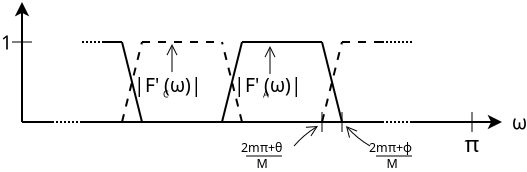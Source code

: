 <?xml version="1.0" encoding="UTF-8"?>
<dia:diagram xmlns:dia="http://www.lysator.liu.se/~alla/dia/">
  <dia:layer name="Background" visible="true" active="true">
    <dia:object type="Standard - Line" version="0" id="O0">
      <dia:attribute name="obj_pos">
        <dia:point val="5,44"/>
      </dia:attribute>
      <dia:attribute name="obj_bb">
        <dia:rectangle val="4.638,43.95;5.362,50.05"/>
      </dia:attribute>
      <dia:attribute name="conn_endpoints">
        <dia:point val="5,44"/>
        <dia:point val="5,50"/>
      </dia:attribute>
      <dia:attribute name="numcp">
        <dia:int val="1"/>
      </dia:attribute>
      <dia:attribute name="start_arrow">
        <dia:enum val="22"/>
      </dia:attribute>
      <dia:attribute name="start_arrow_length">
        <dia:real val="0.5"/>
      </dia:attribute>
      <dia:attribute name="start_arrow_width">
        <dia:real val="0.5"/>
      </dia:attribute>
    </dia:object>
    <dia:object type="Standard - Line" version="0" id="O1">
      <dia:attribute name="obj_pos">
        <dia:point val="8,50"/>
      </dia:attribute>
      <dia:attribute name="obj_bb">
        <dia:rectangle val="7.95,49.95;23.05,50.05"/>
      </dia:attribute>
      <dia:attribute name="conn_endpoints">
        <dia:point val="8,50"/>
        <dia:point val="23,50"/>
      </dia:attribute>
      <dia:attribute name="numcp">
        <dia:int val="1"/>
      </dia:attribute>
    </dia:object>
    <dia:object type="Standard - Text" version="1" id="O2">
      <dia:attribute name="obj_pos">
        <dia:point val="29.5,50"/>
      </dia:attribute>
      <dia:attribute name="obj_bb">
        <dia:rectangle val="29.5,49.275;30.1,50.725"/>
      </dia:attribute>
      <dia:attribute name="text">
        <dia:composite type="text">
          <dia:attribute name="string">
            <dia:string>#ω#</dia:string>
          </dia:attribute>
          <dia:attribute name="font">
            <dia:font family="STIX" style="0" name="Courier"/>
          </dia:attribute>
          <dia:attribute name="height">
            <dia:real val="1.2"/>
          </dia:attribute>
          <dia:attribute name="pos">
            <dia:point val="29.5,50.258"/>
          </dia:attribute>
          <dia:attribute name="color">
            <dia:color val="#000000"/>
          </dia:attribute>
          <dia:attribute name="alignment">
            <dia:enum val="0"/>
          </dia:attribute>
        </dia:composite>
      </dia:attribute>
      <dia:attribute name="valign">
        <dia:enum val="2"/>
      </dia:attribute>
    </dia:object>
    <dia:object type="Standard - Line" version="0" id="O3">
      <dia:attribute name="obj_pos">
        <dia:point val="27.5,49.5"/>
      </dia:attribute>
      <dia:attribute name="obj_bb">
        <dia:rectangle val="27.49,49.49;27.51,50.51"/>
      </dia:attribute>
      <dia:attribute name="conn_endpoints">
        <dia:point val="27.5,49.5"/>
        <dia:point val="27.5,50.5"/>
      </dia:attribute>
      <dia:attribute name="numcp">
        <dia:int val="1"/>
      </dia:attribute>
      <dia:attribute name="line_width">
        <dia:real val="0.02"/>
      </dia:attribute>
    </dia:object>
    <dia:object type="Standard - Line" version="0" id="O4">
      <dia:attribute name="obj_pos">
        <dia:point val="5.5,46"/>
      </dia:attribute>
      <dia:attribute name="obj_bb">
        <dia:rectangle val="4.49,45.99;5.51,46.01"/>
      </dia:attribute>
      <dia:attribute name="conn_endpoints">
        <dia:point val="5.5,46"/>
        <dia:point val="4.5,46"/>
      </dia:attribute>
      <dia:attribute name="numcp">
        <dia:int val="1"/>
      </dia:attribute>
      <dia:attribute name="line_width">
        <dia:real val="0.02"/>
      </dia:attribute>
    </dia:object>
    <dia:object type="Standard - Text" version="1" id="O5">
      <dia:attribute name="obj_pos">
        <dia:point val="27.5,51.5"/>
      </dia:attribute>
      <dia:attribute name="obj_bb">
        <dia:rectangle val="27.218,50.345;27.782,52.05"/>
      </dia:attribute>
      <dia:attribute name="text">
        <dia:composite type="text">
          <dia:attribute name="string">
            <dia:string>#π#</dia:string>
          </dia:attribute>
          <dia:attribute name="font">
            <dia:font family="STIX" style="0" name="Courier"/>
          </dia:attribute>
          <dia:attribute name="height">
            <dia:real val="1.411"/>
          </dia:attribute>
          <dia:attribute name="pos">
            <dia:point val="27.5,51.5"/>
          </dia:attribute>
          <dia:attribute name="color">
            <dia:color val="#000000"/>
          </dia:attribute>
          <dia:attribute name="alignment">
            <dia:enum val="1"/>
          </dia:attribute>
        </dia:composite>
      </dia:attribute>
      <dia:attribute name="valign">
        <dia:enum val="3"/>
      </dia:attribute>
    </dia:object>
    <dia:object type="Standard - Line" version="0" id="O6">
      <dia:attribute name="obj_pos">
        <dia:point val="16,46"/>
      </dia:attribute>
      <dia:attribute name="obj_bb">
        <dia:rectangle val="15.95,45.95;20.05,46.05"/>
      </dia:attribute>
      <dia:attribute name="conn_endpoints">
        <dia:point val="16,46"/>
        <dia:point val="20,46"/>
      </dia:attribute>
      <dia:attribute name="numcp">
        <dia:int val="1"/>
      </dia:attribute>
    </dia:object>
    <dia:object type="Standard - Line" version="0" id="O7">
      <dia:attribute name="obj_pos">
        <dia:point val="15,50"/>
      </dia:attribute>
      <dia:attribute name="obj_bb">
        <dia:rectangle val="14.939,45.939;16.061,50.061"/>
      </dia:attribute>
      <dia:attribute name="conn_endpoints">
        <dia:point val="15,50"/>
        <dia:point val="16,46"/>
      </dia:attribute>
      <dia:attribute name="numcp">
        <dia:int val="1"/>
      </dia:attribute>
    </dia:object>
    <dia:object type="Standard - Text" version="1" id="O8">
      <dia:attribute name="obj_pos">
        <dia:point val="4.5,46"/>
      </dia:attribute>
      <dia:attribute name="obj_bb">
        <dia:rectangle val="4.02,45.275;4.5,46.725"/>
      </dia:attribute>
      <dia:attribute name="text">
        <dia:composite type="text">
          <dia:attribute name="string">
            <dia:string>#1#</dia:string>
          </dia:attribute>
          <dia:attribute name="font">
            <dia:font family="STIX" style="0" name="Courier"/>
          </dia:attribute>
          <dia:attribute name="height">
            <dia:real val="1.2"/>
          </dia:attribute>
          <dia:attribute name="pos">
            <dia:point val="4.5,46.258"/>
          </dia:attribute>
          <dia:attribute name="color">
            <dia:color val="#000000"/>
          </dia:attribute>
          <dia:attribute name="alignment">
            <dia:enum val="2"/>
          </dia:attribute>
        </dia:composite>
      </dia:attribute>
      <dia:attribute name="valign">
        <dia:enum val="2"/>
      </dia:attribute>
    </dia:object>
    <dia:object type="Standard - Text" version="1" id="O9">
      <dia:attribute name="obj_pos">
        <dia:point val="19,48.5"/>
      </dia:attribute>
      <dia:attribute name="obj_bb">
        <dia:rectangle val="16.427,47.517;19,48.968"/>
      </dia:attribute>
      <dia:attribute name="text">
        <dia:composite type="text">
          <dia:attribute name="string">
            <dia:string>#|F' (ω)|#</dia:string>
          </dia:attribute>
          <dia:attribute name="font">
            <dia:font family="STIX" style="0" name="Courier"/>
          </dia:attribute>
          <dia:attribute name="height">
            <dia:real val="1.2"/>
          </dia:attribute>
          <dia:attribute name="pos">
            <dia:point val="19,48.5"/>
          </dia:attribute>
          <dia:attribute name="color">
            <dia:color val="#000000"/>
          </dia:attribute>
          <dia:attribute name="alignment">
            <dia:enum val="2"/>
          </dia:attribute>
        </dia:composite>
      </dia:attribute>
      <dia:attribute name="valign">
        <dia:enum val="3"/>
      </dia:attribute>
    </dia:object>
    <dia:object type="Standard - Text" version="1" id="O10">
      <dia:attribute name="obj_pos">
        <dia:point val="17.2,48.6"/>
      </dia:attribute>
      <dia:attribute name="obj_bb">
        <dia:rectangle val="17.045,48.336;17.355,48.864"/>
      </dia:attribute>
      <dia:attribute name="text">
        <dia:composite type="text">
          <dia:attribute name="string">
            <dia:string>#A#</dia:string>
          </dia:attribute>
          <dia:attribute name="font">
            <dia:font family="sans" style="0" name="Helvetica"/>
          </dia:attribute>
          <dia:attribute name="height">
            <dia:real val="0.564"/>
          </dia:attribute>
          <dia:attribute name="pos">
            <dia:point val="17.2,48.756"/>
          </dia:attribute>
          <dia:attribute name="color">
            <dia:color val="#000000"/>
          </dia:attribute>
          <dia:attribute name="alignment">
            <dia:enum val="1"/>
          </dia:attribute>
        </dia:composite>
      </dia:attribute>
      <dia:attribute name="valign">
        <dia:enum val="2"/>
      </dia:attribute>
    </dia:object>
    <dia:object type="Standard - Text" version="1" id="O11">
      <dia:attribute name="obj_pos">
        <dia:point val="14,48.5"/>
      </dia:attribute>
      <dia:attribute name="obj_bb">
        <dia:rectangle val="11.428,47.517;14,48.968"/>
      </dia:attribute>
      <dia:attribute name="text">
        <dia:composite type="text">
          <dia:attribute name="string">
            <dia:string>#|F' (ω)|#</dia:string>
          </dia:attribute>
          <dia:attribute name="font">
            <dia:font family="STIX" style="0" name="Courier"/>
          </dia:attribute>
          <dia:attribute name="height">
            <dia:real val="1.2"/>
          </dia:attribute>
          <dia:attribute name="pos">
            <dia:point val="14,48.5"/>
          </dia:attribute>
          <dia:attribute name="color">
            <dia:color val="#000000"/>
          </dia:attribute>
          <dia:attribute name="alignment">
            <dia:enum val="2"/>
          </dia:attribute>
        </dia:composite>
      </dia:attribute>
      <dia:attribute name="valign">
        <dia:enum val="3"/>
      </dia:attribute>
    </dia:object>
    <dia:object type="Standard - Text" version="1" id="O12">
      <dia:attribute name="obj_pos">
        <dia:point val="12.2,48.6"/>
      </dia:attribute>
      <dia:attribute name="obj_bb">
        <dia:rectangle val="12.043,48.336;12.357,48.864"/>
      </dia:attribute>
      <dia:attribute name="text">
        <dia:composite type="text">
          <dia:attribute name="string">
            <dia:string>#C#</dia:string>
          </dia:attribute>
          <dia:attribute name="font">
            <dia:font family="sans" style="0" name="Helvetica"/>
          </dia:attribute>
          <dia:attribute name="height">
            <dia:real val="0.564"/>
          </dia:attribute>
          <dia:attribute name="pos">
            <dia:point val="12.2,48.756"/>
          </dia:attribute>
          <dia:attribute name="color">
            <dia:color val="#000000"/>
          </dia:attribute>
          <dia:attribute name="alignment">
            <dia:enum val="1"/>
          </dia:attribute>
        </dia:composite>
      </dia:attribute>
      <dia:attribute name="valign">
        <dia:enum val="2"/>
      </dia:attribute>
    </dia:object>
    <dia:object type="Standard - Line" version="0" id="O13">
      <dia:attribute name="obj_pos">
        <dia:point val="10,50"/>
      </dia:attribute>
      <dia:attribute name="obj_bb">
        <dia:rectangle val="9.939,45.939;11.061,50.061"/>
      </dia:attribute>
      <dia:attribute name="conn_endpoints">
        <dia:point val="10,50"/>
        <dia:point val="11,46"/>
      </dia:attribute>
      <dia:attribute name="numcp">
        <dia:int val="1"/>
      </dia:attribute>
      <dia:attribute name="line_style">
        <dia:enum val="1"/>
      </dia:attribute>
      <dia:attribute name="dashlength">
        <dia:real val="0.4"/>
      </dia:attribute>
    </dia:object>
    <dia:object type="Standard - Line" version="0" id="O14">
      <dia:attribute name="obj_pos">
        <dia:point val="16,50"/>
      </dia:attribute>
      <dia:attribute name="obj_bb">
        <dia:rectangle val="14.939,45.939;16.061,50.061"/>
      </dia:attribute>
      <dia:attribute name="conn_endpoints">
        <dia:point val="16,50"/>
        <dia:point val="15,46"/>
      </dia:attribute>
      <dia:attribute name="numcp">
        <dia:int val="1"/>
      </dia:attribute>
      <dia:attribute name="line_style">
        <dia:enum val="1"/>
      </dia:attribute>
      <dia:attribute name="dashlength">
        <dia:real val="0.4"/>
      </dia:attribute>
    </dia:object>
    <dia:object type="Standard - Line" version="0" id="O15">
      <dia:attribute name="obj_pos">
        <dia:point val="11,46"/>
      </dia:attribute>
      <dia:attribute name="obj_bb">
        <dia:rectangle val="10.95,45.95;15.05,46.05"/>
      </dia:attribute>
      <dia:attribute name="conn_endpoints">
        <dia:point val="11,46"/>
        <dia:point val="15,46"/>
      </dia:attribute>
      <dia:attribute name="numcp">
        <dia:int val="1"/>
      </dia:attribute>
      <dia:attribute name="line_style">
        <dia:enum val="1"/>
      </dia:attribute>
      <dia:attribute name="dashlength">
        <dia:real val="0.4"/>
      </dia:attribute>
    </dia:object>
    <dia:object type="Standard - Line" version="0" id="O16">
      <dia:attribute name="obj_pos">
        <dia:point val="21,50"/>
      </dia:attribute>
      <dia:attribute name="obj_bb">
        <dia:rectangle val="19.939,45.939;21.061,50.061"/>
      </dia:attribute>
      <dia:attribute name="conn_endpoints">
        <dia:point val="21,50"/>
        <dia:point val="20,46"/>
      </dia:attribute>
      <dia:attribute name="numcp">
        <dia:int val="1"/>
      </dia:attribute>
      <dia:connections>
        <dia:connection handle="0" to="O30" connection="0"/>
      </dia:connections>
    </dia:object>
    <dia:object type="Standard - Line" version="0" id="O17">
      <dia:attribute name="obj_pos">
        <dia:point val="20,50"/>
      </dia:attribute>
      <dia:attribute name="obj_bb">
        <dia:rectangle val="19.939,45.939;21.061,50.061"/>
      </dia:attribute>
      <dia:attribute name="conn_endpoints">
        <dia:point val="20,50"/>
        <dia:point val="21,46"/>
      </dia:attribute>
      <dia:attribute name="numcp">
        <dia:int val="1"/>
      </dia:attribute>
      <dia:attribute name="line_style">
        <dia:enum val="1"/>
      </dia:attribute>
      <dia:attribute name="dashlength">
        <dia:real val="0.4"/>
      </dia:attribute>
      <dia:connections>
        <dia:connection handle="0" to="O25" connection="0"/>
      </dia:connections>
    </dia:object>
    <dia:object type="Standard - Line" version="0" id="O18">
      <dia:attribute name="obj_pos">
        <dia:point val="21,46"/>
      </dia:attribute>
      <dia:attribute name="obj_bb">
        <dia:rectangle val="20.95,45.95;23.05,46.05"/>
      </dia:attribute>
      <dia:attribute name="conn_endpoints">
        <dia:point val="21,46"/>
        <dia:point val="23,46"/>
      </dia:attribute>
      <dia:attribute name="numcp">
        <dia:int val="1"/>
      </dia:attribute>
      <dia:attribute name="line_style">
        <dia:enum val="1"/>
      </dia:attribute>
      <dia:attribute name="dashlength">
        <dia:real val="0.4"/>
      </dia:attribute>
    </dia:object>
    <dia:object type="Standard - Line" version="0" id="O19">
      <dia:attribute name="obj_pos">
        <dia:point val="9,46"/>
      </dia:attribute>
      <dia:attribute name="obj_bb">
        <dia:rectangle val="8.95,45.95;10.05,46.05"/>
      </dia:attribute>
      <dia:attribute name="conn_endpoints">
        <dia:point val="9,46"/>
        <dia:point val="10,46"/>
      </dia:attribute>
      <dia:attribute name="numcp">
        <dia:int val="1"/>
      </dia:attribute>
    </dia:object>
    <dia:object type="Standard - Line" version="0" id="O20">
      <dia:attribute name="obj_pos">
        <dia:point val="11,50"/>
      </dia:attribute>
      <dia:attribute name="obj_bb">
        <dia:rectangle val="9.939,45.939;11.061,50.061"/>
      </dia:attribute>
      <dia:attribute name="conn_endpoints">
        <dia:point val="11,50"/>
        <dia:point val="10,46"/>
      </dia:attribute>
      <dia:attribute name="numcp">
        <dia:int val="1"/>
      </dia:attribute>
    </dia:object>
    <dia:object type="Standard - Arc" version="0" id="O21">
      <dia:attribute name="obj_pos">
        <dia:point val="17.4,47.6"/>
      </dia:attribute>
      <dia:attribute name="obj_bb">
        <dia:rectangle val="17.11,46.175;17.691,47.625"/>
      </dia:attribute>
      <dia:attribute name="conn_endpoints">
        <dia:point val="17.4,47.6"/>
        <dia:point val="17.4,46.2"/>
      </dia:attribute>
      <dia:attribute name="curve_distance">
        <dia:real val="1.49e-08"/>
      </dia:attribute>
      <dia:attribute name="line_width">
        <dia:real val="0.05"/>
      </dia:attribute>
      <dia:attribute name="end_arrow">
        <dia:enum val="1"/>
      </dia:attribute>
      <dia:attribute name="end_arrow_length">
        <dia:real val="0.5"/>
      </dia:attribute>
      <dia:attribute name="end_arrow_width">
        <dia:real val="0.5"/>
      </dia:attribute>
    </dia:object>
    <dia:object type="Standard - Arc" version="0" id="O22">
      <dia:attribute name="obj_pos">
        <dia:point val="12.5,47.5"/>
      </dia:attribute>
      <dia:attribute name="obj_bb">
        <dia:rectangle val="12.21,46.075;12.79,47.525"/>
      </dia:attribute>
      <dia:attribute name="conn_endpoints">
        <dia:point val="12.5,47.5"/>
        <dia:point val="12.5,46.1"/>
      </dia:attribute>
      <dia:attribute name="curve_distance">
        <dia:real val="7.451e-09"/>
      </dia:attribute>
      <dia:attribute name="line_width">
        <dia:real val="0.05"/>
      </dia:attribute>
      <dia:attribute name="end_arrow">
        <dia:enum val="1"/>
      </dia:attribute>
      <dia:attribute name="end_arrow_length">
        <dia:real val="0.5"/>
      </dia:attribute>
      <dia:attribute name="end_arrow_width">
        <dia:real val="0.5"/>
      </dia:attribute>
    </dia:object>
    <dia:object type="Standard - Line" version="0" id="O23">
      <dia:attribute name="obj_pos">
        <dia:point val="8,46"/>
      </dia:attribute>
      <dia:attribute name="obj_bb">
        <dia:rectangle val="7.95,45.95;9.05,46.05"/>
      </dia:attribute>
      <dia:attribute name="conn_endpoints">
        <dia:point val="8,46"/>
        <dia:point val="9,46"/>
      </dia:attribute>
      <dia:attribute name="numcp">
        <dia:int val="2"/>
      </dia:attribute>
      <dia:attribute name="line_style">
        <dia:enum val="4"/>
      </dia:attribute>
    </dia:object>
    <dia:object type="Standard - Line" version="0" id="O24">
      <dia:attribute name="obj_pos">
        <dia:point val="23,46"/>
      </dia:attribute>
      <dia:attribute name="obj_bb">
        <dia:rectangle val="22.95,45.95;24.55,46.05"/>
      </dia:attribute>
      <dia:attribute name="conn_endpoints">
        <dia:point val="23,46"/>
        <dia:point val="24.5,46"/>
      </dia:attribute>
      <dia:attribute name="numcp">
        <dia:int val="2"/>
      </dia:attribute>
      <dia:attribute name="line_style">
        <dia:enum val="4"/>
      </dia:attribute>
    </dia:object>
    <dia:object type="Standard - Line" version="0" id="O25">
      <dia:attribute name="obj_pos">
        <dia:point val="20,49.5"/>
      </dia:attribute>
      <dia:attribute name="obj_bb">
        <dia:rectangle val="19.99,49.49;20.01,50.51"/>
      </dia:attribute>
      <dia:attribute name="conn_endpoints">
        <dia:point val="20,49.5"/>
        <dia:point val="20,50.5"/>
      </dia:attribute>
      <dia:attribute name="numcp">
        <dia:int val="1"/>
      </dia:attribute>
      <dia:attribute name="line_width">
        <dia:real val="0.02"/>
      </dia:attribute>
    </dia:object>
    <dia:object type="Standard - Arc" version="0" id="O26">
      <dia:attribute name="obj_pos">
        <dia:point val="18.6,51.2"/>
      </dia:attribute>
      <dia:attribute name="obj_bb">
        <dia:rectangle val="18.565,50.165;19.835,51.235"/>
      </dia:attribute>
      <dia:attribute name="conn_endpoints">
        <dia:point val="18.6,51.2"/>
        <dia:point val="19.8,50.2"/>
      </dia:attribute>
      <dia:attribute name="curve_distance">
        <dia:real val="-0.065"/>
      </dia:attribute>
      <dia:attribute name="line_width">
        <dia:real val="0.05"/>
      </dia:attribute>
      <dia:attribute name="end_arrow">
        <dia:enum val="1"/>
      </dia:attribute>
      <dia:attribute name="end_arrow_length">
        <dia:real val="0.5"/>
      </dia:attribute>
      <dia:attribute name="end_arrow_width">
        <dia:real val="0.5"/>
      </dia:attribute>
    </dia:object>
    <dia:group>
      <dia:object type="Standard - Text" version="1" id="O27">
        <dia:attribute name="obj_pos">
          <dia:point val="18,51.5"/>
        </dia:attribute>
        <dia:attribute name="obj_bb">
          <dia:rectangle val="16.165,50.862;18,51.803"/>
        </dia:attribute>
        <dia:attribute name="text">
          <dia:composite type="text">
            <dia:attribute name="string">
              <dia:string>#2mπ+θ#</dia:string>
            </dia:attribute>
            <dia:attribute name="font">
              <dia:font family="STIX" style="0" name="Courier"/>
            </dia:attribute>
            <dia:attribute name="height">
              <dia:real val="0.776"/>
            </dia:attribute>
            <dia:attribute name="pos">
              <dia:point val="18,51.5"/>
            </dia:attribute>
            <dia:attribute name="color">
              <dia:color val="#000000"/>
            </dia:attribute>
            <dia:attribute name="alignment">
              <dia:enum val="2"/>
            </dia:attribute>
          </dia:composite>
        </dia:attribute>
        <dia:attribute name="valign">
          <dia:enum val="3"/>
        </dia:attribute>
      </dia:object>
      <dia:object type="Standard - Line" version="0" id="O28">
        <dia:attribute name="obj_pos">
          <dia:point val="16.2,51.7"/>
        </dia:attribute>
        <dia:attribute name="obj_bb">
          <dia:rectangle val="16.175,51.675;18.025,51.725"/>
        </dia:attribute>
        <dia:attribute name="conn_endpoints">
          <dia:point val="16.2,51.7"/>
          <dia:point val="18,51.7"/>
        </dia:attribute>
        <dia:attribute name="numcp">
          <dia:int val="1"/>
        </dia:attribute>
        <dia:attribute name="line_width">
          <dia:real val="0.05"/>
        </dia:attribute>
      </dia:object>
      <dia:object type="Standard - Text" version="1" id="O29">
        <dia:attribute name="obj_pos">
          <dia:point val="17,52.3"/>
        </dia:attribute>
        <dia:attribute name="obj_bb">
          <dia:rectangle val="16.733,51.725;17.267,52.445"/>
        </dia:attribute>
        <dia:attribute name="text">
          <dia:composite type="text">
            <dia:attribute name="string">
              <dia:string>#M#</dia:string>
            </dia:attribute>
            <dia:attribute name="font">
              <dia:font family="sans" style="0" name="Helvetica"/>
            </dia:attribute>
            <dia:attribute name="height">
              <dia:real val="0.776"/>
            </dia:attribute>
            <dia:attribute name="pos">
              <dia:point val="17,52.3"/>
            </dia:attribute>
            <dia:attribute name="color">
              <dia:color val="#000000"/>
            </dia:attribute>
            <dia:attribute name="alignment">
              <dia:enum val="1"/>
            </dia:attribute>
          </dia:composite>
        </dia:attribute>
        <dia:attribute name="valign">
          <dia:enum val="3"/>
        </dia:attribute>
      </dia:object>
    </dia:group>
    <dia:object type="Standard - Line" version="0" id="O30">
      <dia:attribute name="obj_pos">
        <dia:point val="21,49.5"/>
      </dia:attribute>
      <dia:attribute name="obj_bb">
        <dia:rectangle val="20.99,49.49;21.01,50.51"/>
      </dia:attribute>
      <dia:attribute name="conn_endpoints">
        <dia:point val="21,49.5"/>
        <dia:point val="21,50.5"/>
      </dia:attribute>
      <dia:attribute name="numcp">
        <dia:int val="1"/>
      </dia:attribute>
      <dia:attribute name="line_width">
        <dia:real val="0.02"/>
      </dia:attribute>
    </dia:object>
    <dia:group>
      <dia:object type="Standard - Text" version="1" id="O31">
        <dia:attribute name="obj_pos">
          <dia:point val="24.5,51.5"/>
        </dia:attribute>
        <dia:attribute name="obj_bb">
          <dia:rectangle val="22.585,50.862;24.5,51.803"/>
        </dia:attribute>
        <dia:attribute name="text">
          <dia:composite type="text">
            <dia:attribute name="string">
              <dia:string>#2mπ+ϕ#</dia:string>
            </dia:attribute>
            <dia:attribute name="font">
              <dia:font family="STIX" style="0" name="Courier"/>
            </dia:attribute>
            <dia:attribute name="height">
              <dia:real val="0.776"/>
            </dia:attribute>
            <dia:attribute name="pos">
              <dia:point val="24.5,51.5"/>
            </dia:attribute>
            <dia:attribute name="color">
              <dia:color val="#000000"/>
            </dia:attribute>
            <dia:attribute name="alignment">
              <dia:enum val="2"/>
            </dia:attribute>
          </dia:composite>
        </dia:attribute>
        <dia:attribute name="valign">
          <dia:enum val="3"/>
        </dia:attribute>
      </dia:object>
      <dia:object type="Standard - Line" version="0" id="O32">
        <dia:attribute name="obj_pos">
          <dia:point val="22.7,51.7"/>
        </dia:attribute>
        <dia:attribute name="obj_bb">
          <dia:rectangle val="22.675,51.675;24.525,51.725"/>
        </dia:attribute>
        <dia:attribute name="conn_endpoints">
          <dia:point val="22.7,51.7"/>
          <dia:point val="24.5,51.7"/>
        </dia:attribute>
        <dia:attribute name="numcp">
          <dia:int val="1"/>
        </dia:attribute>
        <dia:attribute name="line_width">
          <dia:real val="0.05"/>
        </dia:attribute>
      </dia:object>
      <dia:object type="Standard - Text" version="1" id="O33">
        <dia:attribute name="obj_pos">
          <dia:point val="23.5,52.3"/>
        </dia:attribute>
        <dia:attribute name="obj_bb">
          <dia:rectangle val="23.233,51.725;23.767,52.445"/>
        </dia:attribute>
        <dia:attribute name="text">
          <dia:composite type="text">
            <dia:attribute name="string">
              <dia:string>#M#</dia:string>
            </dia:attribute>
            <dia:attribute name="font">
              <dia:font family="sans" style="0" name="Helvetica"/>
            </dia:attribute>
            <dia:attribute name="height">
              <dia:real val="0.776"/>
            </dia:attribute>
            <dia:attribute name="pos">
              <dia:point val="23.5,52.3"/>
            </dia:attribute>
            <dia:attribute name="color">
              <dia:color val="#000000"/>
            </dia:attribute>
            <dia:attribute name="alignment">
              <dia:enum val="1"/>
            </dia:attribute>
          </dia:composite>
        </dia:attribute>
        <dia:attribute name="valign">
          <dia:enum val="3"/>
        </dia:attribute>
      </dia:object>
    </dia:group>
    <dia:object type="Standard - Arc" version="0" id="O34">
      <dia:attribute name="obj_pos">
        <dia:point val="22.4,51.2"/>
      </dia:attribute>
      <dia:attribute name="obj_bb">
        <dia:rectangle val="21.165,50.165;22.435,51.235"/>
      </dia:attribute>
      <dia:attribute name="conn_endpoints">
        <dia:point val="22.4,51.2"/>
        <dia:point val="21.2,50.2"/>
      </dia:attribute>
      <dia:attribute name="curve_distance">
        <dia:real val="-0.063"/>
      </dia:attribute>
      <dia:attribute name="line_width">
        <dia:real val="0.05"/>
      </dia:attribute>
      <dia:attribute name="end_arrow">
        <dia:enum val="1"/>
      </dia:attribute>
      <dia:attribute name="end_arrow_length">
        <dia:real val="0.5"/>
      </dia:attribute>
      <dia:attribute name="end_arrow_width">
        <dia:real val="0.5"/>
      </dia:attribute>
    </dia:object>
    <dia:object type="Standard - Line" version="0" id="O35">
      <dia:attribute name="obj_pos">
        <dia:point val="6.5,50"/>
      </dia:attribute>
      <dia:attribute name="obj_bb">
        <dia:rectangle val="6.45,49.95;8.05,50.05"/>
      </dia:attribute>
      <dia:attribute name="conn_endpoints">
        <dia:point val="6.5,50"/>
        <dia:point val="8,50"/>
      </dia:attribute>
      <dia:attribute name="numcp">
        <dia:int val="2"/>
      </dia:attribute>
      <dia:attribute name="line_style">
        <dia:enum val="4"/>
      </dia:attribute>
    </dia:object>
    <dia:object type="Standard - Line" version="0" id="O36">
      <dia:attribute name="obj_pos">
        <dia:point val="23,50"/>
      </dia:attribute>
      <dia:attribute name="obj_bb">
        <dia:rectangle val="22.95,49.95;24.55,50.05"/>
      </dia:attribute>
      <dia:attribute name="conn_endpoints">
        <dia:point val="23,50"/>
        <dia:point val="24.5,50"/>
      </dia:attribute>
      <dia:attribute name="numcp">
        <dia:int val="2"/>
      </dia:attribute>
      <dia:attribute name="line_style">
        <dia:enum val="4"/>
      </dia:attribute>
    </dia:object>
    <dia:object type="Standard - Line" version="0" id="O37">
      <dia:attribute name="obj_pos">
        <dia:point val="29,50"/>
      </dia:attribute>
      <dia:attribute name="obj_bb">
        <dia:rectangle val="24.45,49.638;29.05,50.362"/>
      </dia:attribute>
      <dia:attribute name="conn_endpoints">
        <dia:point val="29,50"/>
        <dia:point val="24.5,50"/>
      </dia:attribute>
      <dia:attribute name="numcp">
        <dia:int val="1"/>
      </dia:attribute>
      <dia:attribute name="start_arrow">
        <dia:enum val="22"/>
      </dia:attribute>
      <dia:attribute name="start_arrow_length">
        <dia:real val="0.5"/>
      </dia:attribute>
      <dia:attribute name="start_arrow_width">
        <dia:real val="0.5"/>
      </dia:attribute>
    </dia:object>
    <dia:object type="Standard - Line" version="0" id="O38">
      <dia:attribute name="obj_pos">
        <dia:point val="5,50"/>
      </dia:attribute>
      <dia:attribute name="obj_bb">
        <dia:rectangle val="4.95,49.95;6.55,50.05"/>
      </dia:attribute>
      <dia:attribute name="conn_endpoints">
        <dia:point val="5,50"/>
        <dia:point val="6.5,50"/>
      </dia:attribute>
      <dia:attribute name="numcp">
        <dia:int val="1"/>
      </dia:attribute>
    </dia:object>
  </dia:layer>
</dia:diagram>

